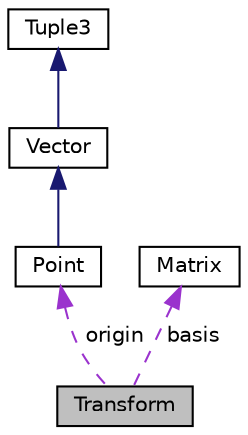 digraph "Transform"
{
  edge [fontname="Helvetica",fontsize="10",labelfontname="Helvetica",labelfontsize="10"];
  node [fontname="Helvetica",fontsize="10",shape=record];
  Node1 [label="Transform",height=0.2,width=0.4,color="black", fillcolor="grey75", style="filled", fontcolor="black"];
  Node2 -> Node1 [dir="back",color="darkorchid3",fontsize="10",style="dashed",label=" origin" ,fontname="Helvetica"];
  Node2 [label="Point",height=0.2,width=0.4,color="black", fillcolor="white", style="filled",URL="$class_point.html"];
  Node3 -> Node2 [dir="back",color="midnightblue",fontsize="10",style="solid",fontname="Helvetica"];
  Node3 [label="Vector",height=0.2,width=0.4,color="black", fillcolor="white", style="filled",URL="$class_vector.html"];
  Node4 -> Node3 [dir="back",color="midnightblue",fontsize="10",style="solid",fontname="Helvetica"];
  Node4 [label="Tuple3",height=0.2,width=0.4,color="black", fillcolor="white", style="filled",URL="$class_tuple3.html"];
  Node5 -> Node1 [dir="back",color="darkorchid3",fontsize="10",style="dashed",label=" basis" ,fontname="Helvetica"];
  Node5 [label="Matrix",height=0.2,width=0.4,color="black", fillcolor="white", style="filled",URL="$class_matrix.html"];
}
